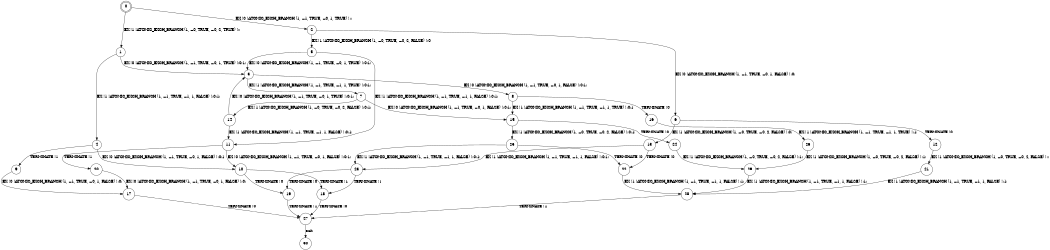 digraph BCG {
size = "7, 10.5";
center = TRUE;
node [shape = circle];
0 [peripheries = 2];
0 -> 1 [label = "EX !1 !ATOMIC_EXCH_BRANCH (1, +0, TRUE, +0, 2, TRUE) !::"];
0 -> 2 [label = "EX !0 !ATOMIC_EXCH_BRANCH (1, +1, TRUE, +0, 1, TRUE) !::"];
1 -> 3 [label = "EX !0 !ATOMIC_EXCH_BRANCH (1, +1, TRUE, +0, 1, TRUE) !:0:1:"];
1 -> 4 [label = "EX !1 !ATOMIC_EXCH_BRANCH (1, +1, TRUE, +1, 1, FALSE) !:0:1:"];
2 -> 5 [label = "EX !1 !ATOMIC_EXCH_BRANCH (1, +0, TRUE, +0, 2, FALSE) !:0:"];
2 -> 6 [label = "EX !0 !ATOMIC_EXCH_BRANCH (1, +1, TRUE, +0, 1, FALSE) !:0:"];
3 -> 7 [label = "EX !1 !ATOMIC_EXCH_BRANCH (1, +1, TRUE, +1, 1, TRUE) !:0:1:"];
3 -> 8 [label = "EX !0 !ATOMIC_EXCH_BRANCH (1, +1, TRUE, +0, 1, FALSE) !:0:1:"];
4 -> 9 [label = "TERMINATE !1"];
4 -> 10 [label = "EX !0 !ATOMIC_EXCH_BRANCH (1, +1, TRUE, +0, 1, FALSE) !:0:1:"];
5 -> 11 [label = "EX !1 !ATOMIC_EXCH_BRANCH (1, +1, TRUE, +1, 1, FALSE) !:0:1:"];
5 -> 3 [label = "EX !0 !ATOMIC_EXCH_BRANCH (1, +1, TRUE, +0, 1, TRUE) !:0:1:"];
6 -> 12 [label = "TERMINATE !0"];
6 -> 13 [label = "EX !1 !ATOMIC_EXCH_BRANCH (1, +0, TRUE, +0, 2, FALSE) !:0:"];
7 -> 14 [label = "EX !1 !ATOMIC_EXCH_BRANCH (1, +0, TRUE, +0, 2, FALSE) !:0:1:"];
7 -> 15 [label = "EX !0 !ATOMIC_EXCH_BRANCH (1, +1, TRUE, +0, 1, FALSE) !:0:1:"];
8 -> 16 [label = "TERMINATE !0"];
8 -> 15 [label = "EX !1 !ATOMIC_EXCH_BRANCH (1, +1, TRUE, +1, 1, TRUE) !:0:1:"];
9 -> 17 [label = "EX !0 !ATOMIC_EXCH_BRANCH (1, +1, TRUE, +0, 1, FALSE) !:0:"];
10 -> 18 [label = "TERMINATE !1"];
10 -> 19 [label = "TERMINATE !0"];
11 -> 20 [label = "TERMINATE !1"];
11 -> 10 [label = "EX !0 !ATOMIC_EXCH_BRANCH (1, +1, TRUE, +0, 1, FALSE) !:0:1:"];
12 -> 21 [label = "EX !1 !ATOMIC_EXCH_BRANCH (1, +0, TRUE, +0, 2, FALSE) !::"];
13 -> 22 [label = "TERMINATE !0"];
13 -> 23 [label = "EX !1 !ATOMIC_EXCH_BRANCH (1, +1, TRUE, +1, 1, FALSE) !:0:1:"];
14 -> 11 [label = "EX !1 !ATOMIC_EXCH_BRANCH (1, +1, TRUE, +1, 1, FALSE) !:0:1:"];
14 -> 3 [label = "EX !0 !ATOMIC_EXCH_BRANCH (1, +1, TRUE, +0, 1, TRUE) !:0:1:"];
15 -> 24 [label = "TERMINATE !0"];
15 -> 25 [label = "EX !1 !ATOMIC_EXCH_BRANCH (1, +0, TRUE, +0, 2, FALSE) !:0:1:"];
16 -> 26 [label = "EX !1 !ATOMIC_EXCH_BRANCH (1, +1, TRUE, +1, 1, TRUE) !:1:"];
17 -> 27 [label = "TERMINATE !0"];
18 -> 27 [label = "TERMINATE !0"];
19 -> 27 [label = "TERMINATE !1"];
20 -> 17 [label = "EX !0 !ATOMIC_EXCH_BRANCH (1, +1, TRUE, +0, 1, FALSE) !:0:"];
21 -> 28 [label = "EX !1 !ATOMIC_EXCH_BRANCH (1, +1, TRUE, +1, 1, FALSE) !:1:"];
22 -> 28 [label = "EX !1 !ATOMIC_EXCH_BRANCH (1, +1, TRUE, +1, 1, FALSE) !:1:"];
23 -> 18 [label = "TERMINATE !1"];
23 -> 19 [label = "TERMINATE !0"];
24 -> 29 [label = "EX !1 !ATOMIC_EXCH_BRANCH (1, +0, TRUE, +0, 2, FALSE) !:1:"];
25 -> 22 [label = "TERMINATE !0"];
25 -> 23 [label = "EX !1 !ATOMIC_EXCH_BRANCH (1, +1, TRUE, +1, 1, FALSE) !:0:1:"];
26 -> 29 [label = "EX !1 !ATOMIC_EXCH_BRANCH (1, +0, TRUE, +0, 2, FALSE) !:1:"];
27 -> 30 [label = "exit"];
28 -> 27 [label = "TERMINATE !1"];
29 -> 28 [label = "EX !1 !ATOMIC_EXCH_BRANCH (1, +1, TRUE, +1, 1, FALSE) !:1:"];
}
